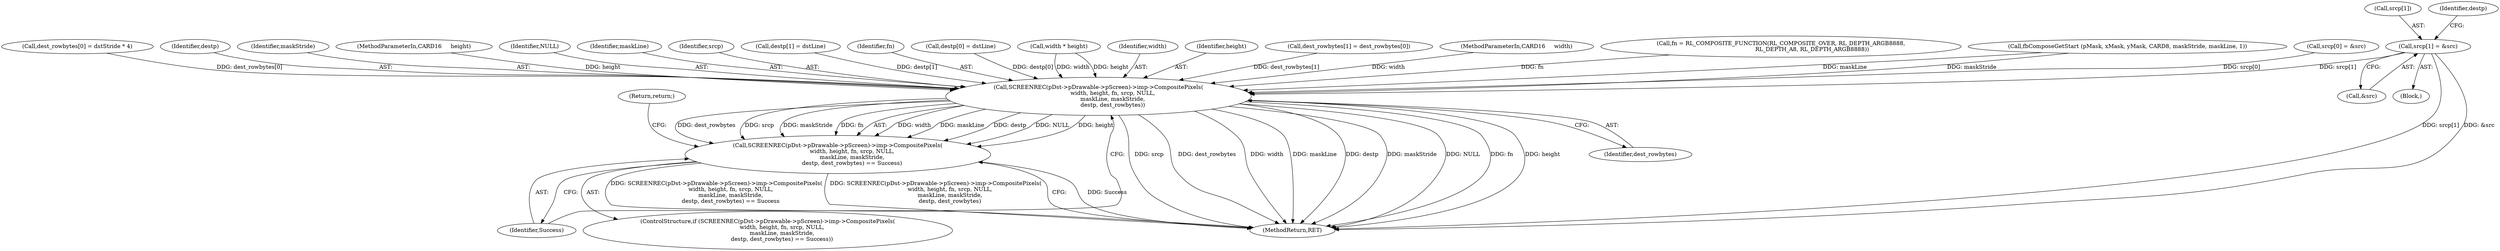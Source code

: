 digraph "0_xserver_d2f813f7db157fc83abc4b3726821c36ee7e40b1_2@array" {
"1000208" [label="(Call,srcp[1] = &src)"];
"1000247" [label="(Call,SCREENREC(pDst->pDrawable->pScreen)->imp->CompositePixels(\n                width, height, fn, srcp, NULL,\n                maskLine, maskStride,\n                destp, dest_rowbytes))"];
"1000246" [label="(Call,SCREENREC(pDst->pDrawable->pScreen)->imp->CompositePixels(\n                width, height, fn, srcp, NULL,\n                maskLine, maskStride,\n                destp, dest_rowbytes) == Success)"];
"1000209" [label="(Call,srcp[1])"];
"1000224" [label="(Call,dest_rowbytes[0] = dstStride * 4)"];
"1000255" [label="(Identifier,destp)"];
"1000254" [label="(Identifier,maskStride)"];
"1000114" [label="(MethodParameterIn,CARD16     height)"];
"1000252" [label="(Identifier,NULL)"];
"1000253" [label="(Identifier,maskLine)"];
"1000247" [label="(Call,SCREENREC(pDst->pDrawable->pScreen)->imp->CompositePixels(\n                width, height, fn, srcp, NULL,\n                maskLine, maskStride,\n                destp, dest_rowbytes))"];
"1000212" [label="(Call,&src)"];
"1000257" [label="(Identifier,Success)"];
"1000251" [label="(Identifier,srcp)"];
"1000256" [label="(Identifier,dest_rowbytes)"];
"1000219" [label="(Call,destp[1] = dstLine)"];
"1000250" [label="(Identifier,fn)"];
"1000214" [label="(Call,destp[0] = dstLine)"];
"1000183" [label="(Call,width * height)"];
"1000197" [label="(Block,)"];
"1000248" [label="(Identifier,width)"];
"1000259" [label="(Return,return;)"];
"1000249" [label="(Identifier,height)"];
"1000231" [label="(Call,dest_rowbytes[1] = dest_rowbytes[0])"];
"1000260" [label="(MethodReturn,RET)"];
"1000245" [label="(ControlStructure,if (SCREENREC(pDst->pDrawable->pScreen)->imp->CompositePixels(\n                width, height, fn, srcp, NULL,\n                maskLine, maskStride,\n                destp, dest_rowbytes) == Success))"];
"1000113" [label="(MethodParameterIn,CARD16     width)"];
"1000238" [label="(Call,fn = RL_COMPOSITE_FUNCTION(RL_COMPOSITE_OVER, RL_DEPTH_ARGB8888,\n                                   RL_DEPTH_A8, RL_DEPTH_ARGB8888))"];
"1000208" [label="(Call,srcp[1] = &src)"];
"1000216" [label="(Identifier,destp)"];
"1000246" [label="(Call,SCREENREC(pDst->pDrawable->pScreen)->imp->CompositePixels(\n                width, height, fn, srcp, NULL,\n                maskLine, maskStride,\n                destp, dest_rowbytes) == Success)"];
"1000160" [label="(Call,fbComposeGetStart (pMask, xMask, yMask, CARD8, maskStride, maskLine, 1))"];
"1000202" [label="(Call,srcp[0] = &src)"];
"1000208" -> "1000197"  [label="AST: "];
"1000208" -> "1000212"  [label="CFG: "];
"1000209" -> "1000208"  [label="AST: "];
"1000212" -> "1000208"  [label="AST: "];
"1000216" -> "1000208"  [label="CFG: "];
"1000208" -> "1000260"  [label="DDG: srcp[1]"];
"1000208" -> "1000260"  [label="DDG: &src"];
"1000208" -> "1000247"  [label="DDG: srcp[1]"];
"1000247" -> "1000246"  [label="AST: "];
"1000247" -> "1000256"  [label="CFG: "];
"1000248" -> "1000247"  [label="AST: "];
"1000249" -> "1000247"  [label="AST: "];
"1000250" -> "1000247"  [label="AST: "];
"1000251" -> "1000247"  [label="AST: "];
"1000252" -> "1000247"  [label="AST: "];
"1000253" -> "1000247"  [label="AST: "];
"1000254" -> "1000247"  [label="AST: "];
"1000255" -> "1000247"  [label="AST: "];
"1000256" -> "1000247"  [label="AST: "];
"1000257" -> "1000247"  [label="CFG: "];
"1000247" -> "1000260"  [label="DDG: srcp"];
"1000247" -> "1000260"  [label="DDG: dest_rowbytes"];
"1000247" -> "1000260"  [label="DDG: width"];
"1000247" -> "1000260"  [label="DDG: maskLine"];
"1000247" -> "1000260"  [label="DDG: destp"];
"1000247" -> "1000260"  [label="DDG: maskStride"];
"1000247" -> "1000260"  [label="DDG: NULL"];
"1000247" -> "1000260"  [label="DDG: fn"];
"1000247" -> "1000260"  [label="DDG: height"];
"1000247" -> "1000246"  [label="DDG: width"];
"1000247" -> "1000246"  [label="DDG: maskLine"];
"1000247" -> "1000246"  [label="DDG: destp"];
"1000247" -> "1000246"  [label="DDG: NULL"];
"1000247" -> "1000246"  [label="DDG: height"];
"1000247" -> "1000246"  [label="DDG: dest_rowbytes"];
"1000247" -> "1000246"  [label="DDG: srcp"];
"1000247" -> "1000246"  [label="DDG: maskStride"];
"1000247" -> "1000246"  [label="DDG: fn"];
"1000183" -> "1000247"  [label="DDG: width"];
"1000183" -> "1000247"  [label="DDG: height"];
"1000113" -> "1000247"  [label="DDG: width"];
"1000114" -> "1000247"  [label="DDG: height"];
"1000238" -> "1000247"  [label="DDG: fn"];
"1000202" -> "1000247"  [label="DDG: srcp[0]"];
"1000160" -> "1000247"  [label="DDG: maskLine"];
"1000160" -> "1000247"  [label="DDG: maskStride"];
"1000219" -> "1000247"  [label="DDG: destp[1]"];
"1000214" -> "1000247"  [label="DDG: destp[0]"];
"1000231" -> "1000247"  [label="DDG: dest_rowbytes[1]"];
"1000224" -> "1000247"  [label="DDG: dest_rowbytes[0]"];
"1000246" -> "1000245"  [label="AST: "];
"1000246" -> "1000257"  [label="CFG: "];
"1000257" -> "1000246"  [label="AST: "];
"1000259" -> "1000246"  [label="CFG: "];
"1000260" -> "1000246"  [label="CFG: "];
"1000246" -> "1000260"  [label="DDG: Success"];
"1000246" -> "1000260"  [label="DDG: SCREENREC(pDst->pDrawable->pScreen)->imp->CompositePixels(\n                width, height, fn, srcp, NULL,\n                maskLine, maskStride,\n                destp, dest_rowbytes) == Success"];
"1000246" -> "1000260"  [label="DDG: SCREENREC(pDst->pDrawable->pScreen)->imp->CompositePixels(\n                width, height, fn, srcp, NULL,\n                maskLine, maskStride,\n                destp, dest_rowbytes)"];
}
